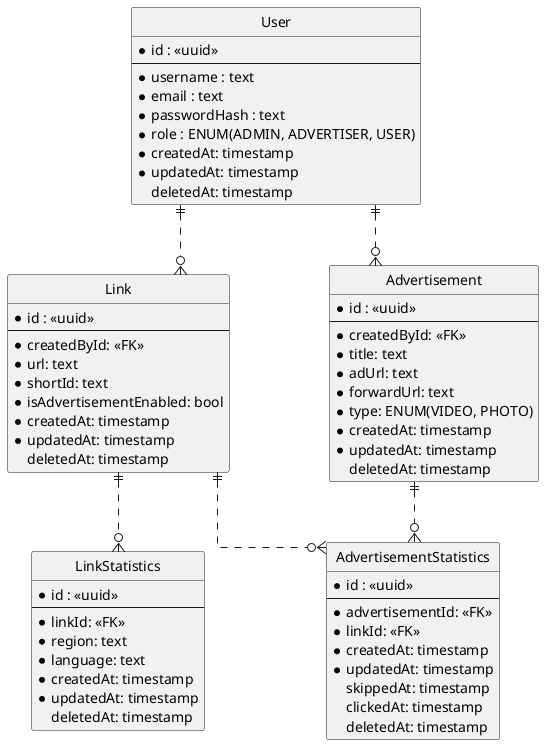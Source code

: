 @startuml shortener_erd

hide circle
skinparam Linetype ortho
skinparam Ranksep 60
skinparam Nodesep 100

entity "User" as user {
  *id : <<uuid>>
  --
  * username : text
  * email : text
  * passwordHash : text
  * role : ENUM(ADMIN, ADVERTISER, USER)
  * createdAt: timestamp
  * updatedAt: timestamp
  deletedAt: timestamp
}

entity "Link" as link {
  *id : <<uuid>>
  --
  * createdById: <<FK>>
  * url: text
  * shortId: text
  * isAdvertisementEnabled: bool
  * createdAt: timestamp
  * updatedAt: timestamp
  deletedAt: timestamp
}

entity "LinkStatistics" as linkStats {
  *id : <<uuid>>
  --
  * linkId: <<FK>>
  * region: text
  * language: text
  * createdAt: timestamp
  * updatedAt: timestamp
  deletedAt: timestamp
}

entity "Advertisement" as ad {
  *id : <<uuid>>
  --
  * createdById: <<FK>>
  * title: text
  * adUrl: text
  * forwardUrl: text
  * type: ENUM(VIDEO, PHOTO)
  * createdAt: timestamp
  * updatedAt: timestamp
  deletedAt: timestamp
}

entity "AdvertisementStatistics" as adStats {
  *id : <<uuid>>
  --
  * advertisementId: <<FK>>
  * linkId: <<FK>>
  * createdAt: timestamp
  * updatedAt: timestamp
  skippedAt: timestamp
  clickedAt: timestamp
  deletedAt: timestamp
}

user ||..o{ link
user ||..o{ ad

ad ||..o{ adStats
link ||..o{ linkStats
link ||..o{ adStats
@enduml